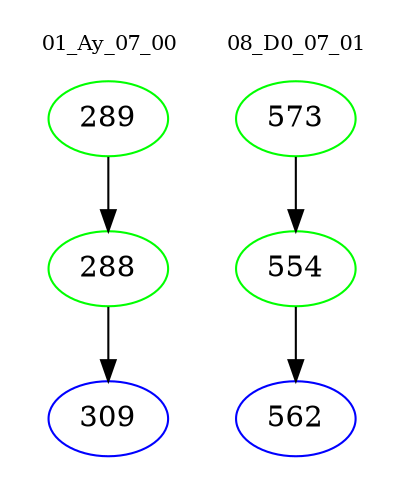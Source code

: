 digraph{
subgraph cluster_0 {
color = white
label = "01_Ay_07_00";
fontsize=10;
T0_289 [label="289", color="green"]
T0_289 -> T0_288 [color="black"]
T0_288 [label="288", color="green"]
T0_288 -> T0_309 [color="black"]
T0_309 [label="309", color="blue"]
}
subgraph cluster_1 {
color = white
label = "08_D0_07_01";
fontsize=10;
T1_573 [label="573", color="green"]
T1_573 -> T1_554 [color="black"]
T1_554 [label="554", color="green"]
T1_554 -> T1_562 [color="black"]
T1_562 [label="562", color="blue"]
}
}
